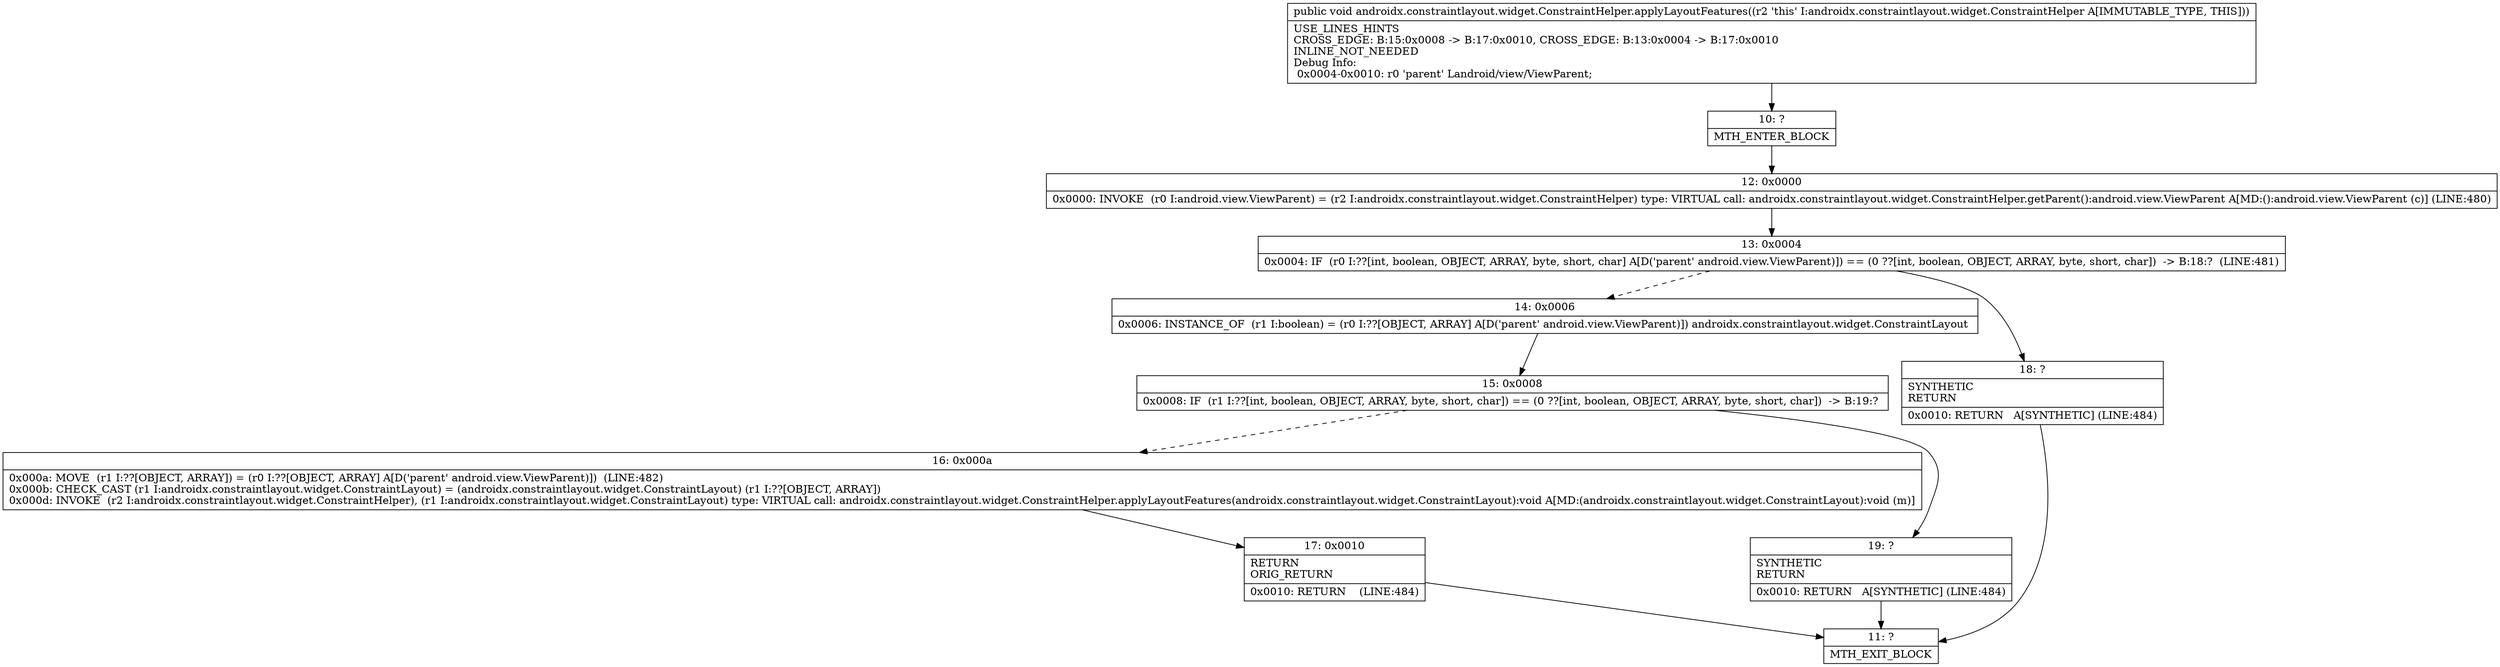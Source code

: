 digraph "CFG forandroidx.constraintlayout.widget.ConstraintHelper.applyLayoutFeatures()V" {
Node_10 [shape=record,label="{10\:\ ?|MTH_ENTER_BLOCK\l}"];
Node_12 [shape=record,label="{12\:\ 0x0000|0x0000: INVOKE  (r0 I:android.view.ViewParent) = (r2 I:androidx.constraintlayout.widget.ConstraintHelper) type: VIRTUAL call: androidx.constraintlayout.widget.ConstraintHelper.getParent():android.view.ViewParent A[MD:():android.view.ViewParent (c)] (LINE:480)\l}"];
Node_13 [shape=record,label="{13\:\ 0x0004|0x0004: IF  (r0 I:??[int, boolean, OBJECT, ARRAY, byte, short, char] A[D('parent' android.view.ViewParent)]) == (0 ??[int, boolean, OBJECT, ARRAY, byte, short, char])  \-\> B:18:?  (LINE:481)\l}"];
Node_14 [shape=record,label="{14\:\ 0x0006|0x0006: INSTANCE_OF  (r1 I:boolean) = (r0 I:??[OBJECT, ARRAY] A[D('parent' android.view.ViewParent)]) androidx.constraintlayout.widget.ConstraintLayout \l}"];
Node_15 [shape=record,label="{15\:\ 0x0008|0x0008: IF  (r1 I:??[int, boolean, OBJECT, ARRAY, byte, short, char]) == (0 ??[int, boolean, OBJECT, ARRAY, byte, short, char])  \-\> B:19:? \l}"];
Node_16 [shape=record,label="{16\:\ 0x000a|0x000a: MOVE  (r1 I:??[OBJECT, ARRAY]) = (r0 I:??[OBJECT, ARRAY] A[D('parent' android.view.ViewParent)])  (LINE:482)\l0x000b: CHECK_CAST (r1 I:androidx.constraintlayout.widget.ConstraintLayout) = (androidx.constraintlayout.widget.ConstraintLayout) (r1 I:??[OBJECT, ARRAY]) \l0x000d: INVOKE  (r2 I:androidx.constraintlayout.widget.ConstraintHelper), (r1 I:androidx.constraintlayout.widget.ConstraintLayout) type: VIRTUAL call: androidx.constraintlayout.widget.ConstraintHelper.applyLayoutFeatures(androidx.constraintlayout.widget.ConstraintLayout):void A[MD:(androidx.constraintlayout.widget.ConstraintLayout):void (m)]\l}"];
Node_17 [shape=record,label="{17\:\ 0x0010|RETURN\lORIG_RETURN\l|0x0010: RETURN    (LINE:484)\l}"];
Node_11 [shape=record,label="{11\:\ ?|MTH_EXIT_BLOCK\l}"];
Node_19 [shape=record,label="{19\:\ ?|SYNTHETIC\lRETURN\l|0x0010: RETURN   A[SYNTHETIC] (LINE:484)\l}"];
Node_18 [shape=record,label="{18\:\ ?|SYNTHETIC\lRETURN\l|0x0010: RETURN   A[SYNTHETIC] (LINE:484)\l}"];
MethodNode[shape=record,label="{public void androidx.constraintlayout.widget.ConstraintHelper.applyLayoutFeatures((r2 'this' I:androidx.constraintlayout.widget.ConstraintHelper A[IMMUTABLE_TYPE, THIS]))  | USE_LINES_HINTS\lCROSS_EDGE: B:15:0x0008 \-\> B:17:0x0010, CROSS_EDGE: B:13:0x0004 \-\> B:17:0x0010\lINLINE_NOT_NEEDED\lDebug Info:\l  0x0004\-0x0010: r0 'parent' Landroid\/view\/ViewParent;\l}"];
MethodNode -> Node_10;Node_10 -> Node_12;
Node_12 -> Node_13;
Node_13 -> Node_14[style=dashed];
Node_13 -> Node_18;
Node_14 -> Node_15;
Node_15 -> Node_16[style=dashed];
Node_15 -> Node_19;
Node_16 -> Node_17;
Node_17 -> Node_11;
Node_19 -> Node_11;
Node_18 -> Node_11;
}

